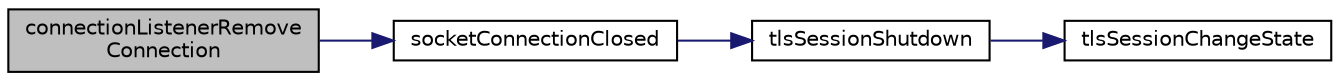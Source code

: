 digraph "connectionListenerRemoveConnection"
{
 // LATEX_PDF_SIZE
  edge [fontname="Helvetica",fontsize="10",labelfontname="Helvetica",labelfontsize="10"];
  node [fontname="Helvetica",fontsize="10",shape=record];
  rankdir="LR";
  Node1 [label="connectionListenerRemove\lConnection",height=0.2,width=0.4,color="black", fillcolor="grey75", style="filled", fontcolor="black",tooltip=" "];
  Node1 -> Node2 [color="midnightblue",fontsize="10",style="solid",fontname="Helvetica"];
  Node2 [label="socketConnectionClosed",height=0.2,width=0.4,color="black", fillcolor="white", style="filled",URL="$SocketConnection_8c.html#ae1067d81a0037b1cb7e2275d55b554a4",tooltip=" "];
  Node2 -> Node3 [color="midnightblue",fontsize="10",style="solid",fontname="Helvetica"];
  Node3 [label="tlsSessionShutdown",height=0.2,width=0.4,color="black", fillcolor="white", style="filled",URL="$Tls_8h.html#a8958186faf233249645017a55c80e1fc",tooltip=" "];
  Node3 -> Node4 [color="midnightblue",fontsize="10",style="solid",fontname="Helvetica"];
  Node4 [label="tlsSessionChangeState",height=0.2,width=0.4,color="black", fillcolor="white", style="filled",URL="$Tls_8c.html#a7dbb041b5b15c6784e9f57a09a08d467",tooltip=" "];
}
